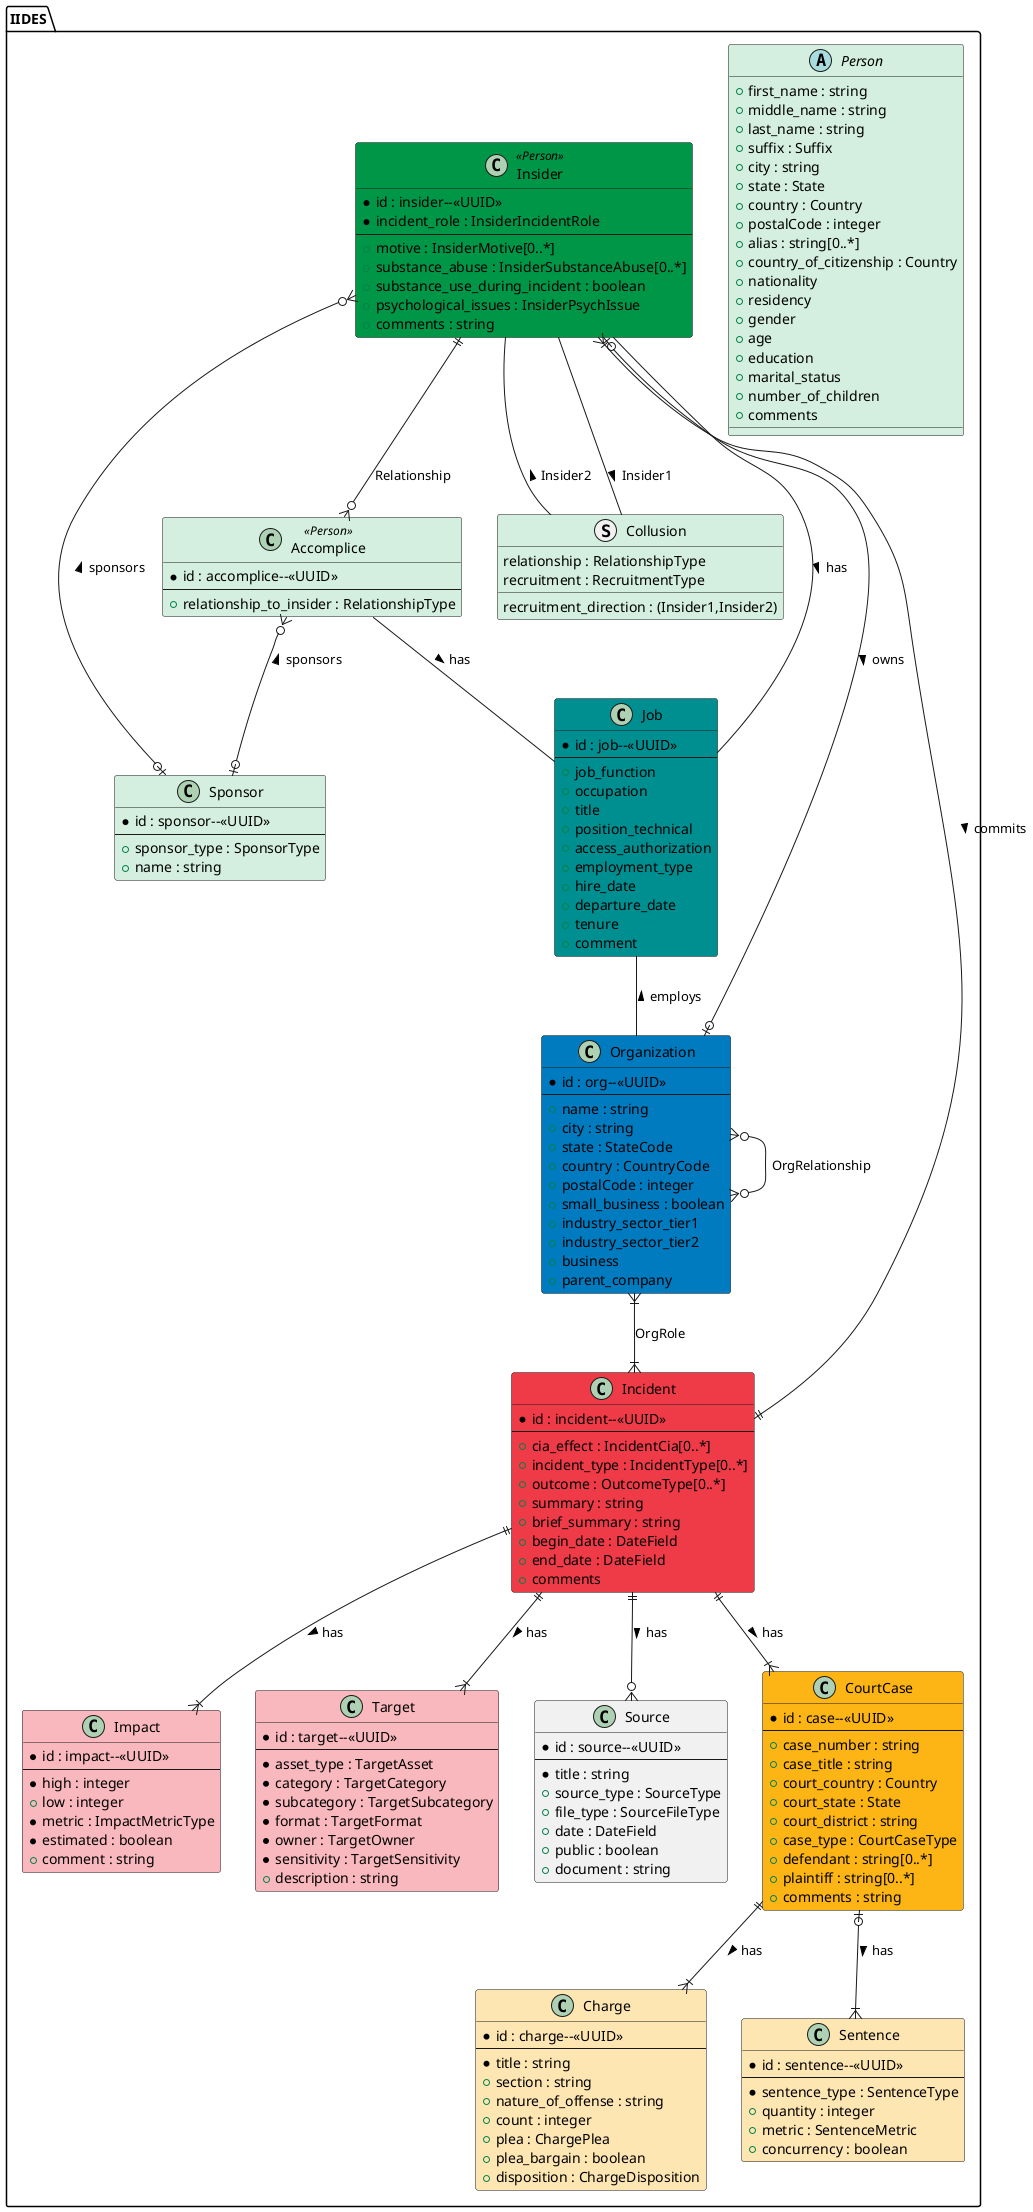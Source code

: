 @startuml IIDES
package "IIDES" #fff {

    abstract Person #D4EFDF {
        + first_name : string
        + middle_name : string
        + last_name : string
        + suffix : Suffix
        + city : string
        + state : State
        + country : Country
        + postalCode : integer
        + alias : string[0..*]
        + country_of_citizenship : Country
        + nationality
        + residency
        + gender
        + age
        + education
        + marital_status
        + number_of_children
        + comments
    }

    class Insider <<Person>> #009647 {
        * id : insider--<<UUID>>
        * incident_role : InsiderIncidentRole
        --
        + motive : InsiderMotive[0..*]
        + substance_abuse : InsiderSubstanceAbuse[0..*]
        + substance_use_during_incident : boolean
        + psychological_issues : InsiderPsychIssue
        + comments : string
    }
    class Accomplice <<Person>> #D4EFDF {
        * id : accomplice--<<UUID>>
        --
        + relationship_to_insider : RelationshipType
    }
    struct Collusion #D4EFDF {
        relationship : RelationshipType
        recruitment : RecruitmentType
        recruitment_direction : (Insider1,Insider2)
    }

    class Organization #007BC0 {
        * id : org--<<UUID>>
        --
        + name : string
        + city : string
        + state : StateCode
        + country : CountryCode
        + postalCode : integer
        + small_business : boolean
        + industry_sector_tier1
        + industry_sector_tier2
        + business
        + parent_company
    }

    class Sponsor #D4EFDF {
        * id : sponsor--<<UUID>>
        --
        + sponsor_type : SponsorType
        + name : string
    }

    class Incident #EF3A47 {
        * id : incident--<<UUID>>
        --
        + cia_effect : IncidentCia[0..*]
        + incident_type : IncidentType[0..*]
        + outcome : OutcomeType[0..*]
        + summary : string
        + brief_summary : string
        + begin_date : DateField
        + end_date : DateField
        + comments
    }

    class Job #008F91 {
        * id : job--<<UUID>>
        --
        + job_function
        + occupation
        + title
        + position_technical
        + access_authorization
        + employment_type
        + hire_date
        + departure_date
        + tenure
        + comment
    }
    class Impact #f9b8bd {
        * id : impact--<<UUID>>
        --
        * high : integer
        + low : integer
        * metric : ImpactMetricType
        * estimated : boolean
        + comment : string
    }
    class Target #f9b8bd {
        * id : target--<<UUID>>
        --
        * asset_type : TargetAsset
        * category : TargetCategory
        * subcategory : TargetSubcategory
        * format : TargetFormat
        * owner : TargetOwner
        * sensitivity : TargetSensitivity
        + description : string
    }
    class Source {
        * id : source--<<UUID>>
        --
        * title : string
        + source_type : SourceType
        + file_type : SourceFileType
        + date : DateField
        + public : boolean
        + document : string
    }
    class CourtCase #FDB515 {
        * id : case--<<UUID>>
        --
        + case_number : string
        + case_title : string
        + court_country : Country
        + court_state : State
        + court_district : string
        + case_type : CourtCaseType
        + defendant : string[0..*]
        + plaintiff : string[0..*]
        + comments : string
    }
    class Charge #fee6b3 {
        * id : charge--<<UUID>>
        --
        * title : string
        + section : string
        + nature_of_offense : string
        + count : integer
        + plea : ChargePlea
        + plea_bargain : boolean
        + disposition : ChargeDisposition
    }
    class Sentence #fee6b3 {
        * id : sentence--<<UUID>>
        --
        * sentence_type : SentenceType
        + quantity : integer
        + metric : SentenceMetric
        + concurrency : boolean
    }

    Insider ||--o{ Accomplice : Relationship
    Incident ||--|{ Insider : commits <
    Accomplice -- Job : has >
    Job -- Organization : employs <
    Insider -- Job : has >
    Organization }|--|{ Incident : OrgRole
    Organization }o--o{ Organization : OrgRelationship
    Insider }o--o| Sponsor : sponsors <
    Accomplice }o--o| Sponsor : sponsors <
    Insider |o--o| Organization : owns >
    Insider -- Collusion : Insider2 <
    Collusion -- Insider : Insider1 <
    Incident ||--|{ Impact : has >
    Incident ||--|{ Target : has >
    Incident ||--o{ Source : has >
    CourtCase ||--|{ Charge : has >
    CourtCase |o--|{ Sentence : has >
    Incident ||--|{ CourtCase : has >

}
@enduml